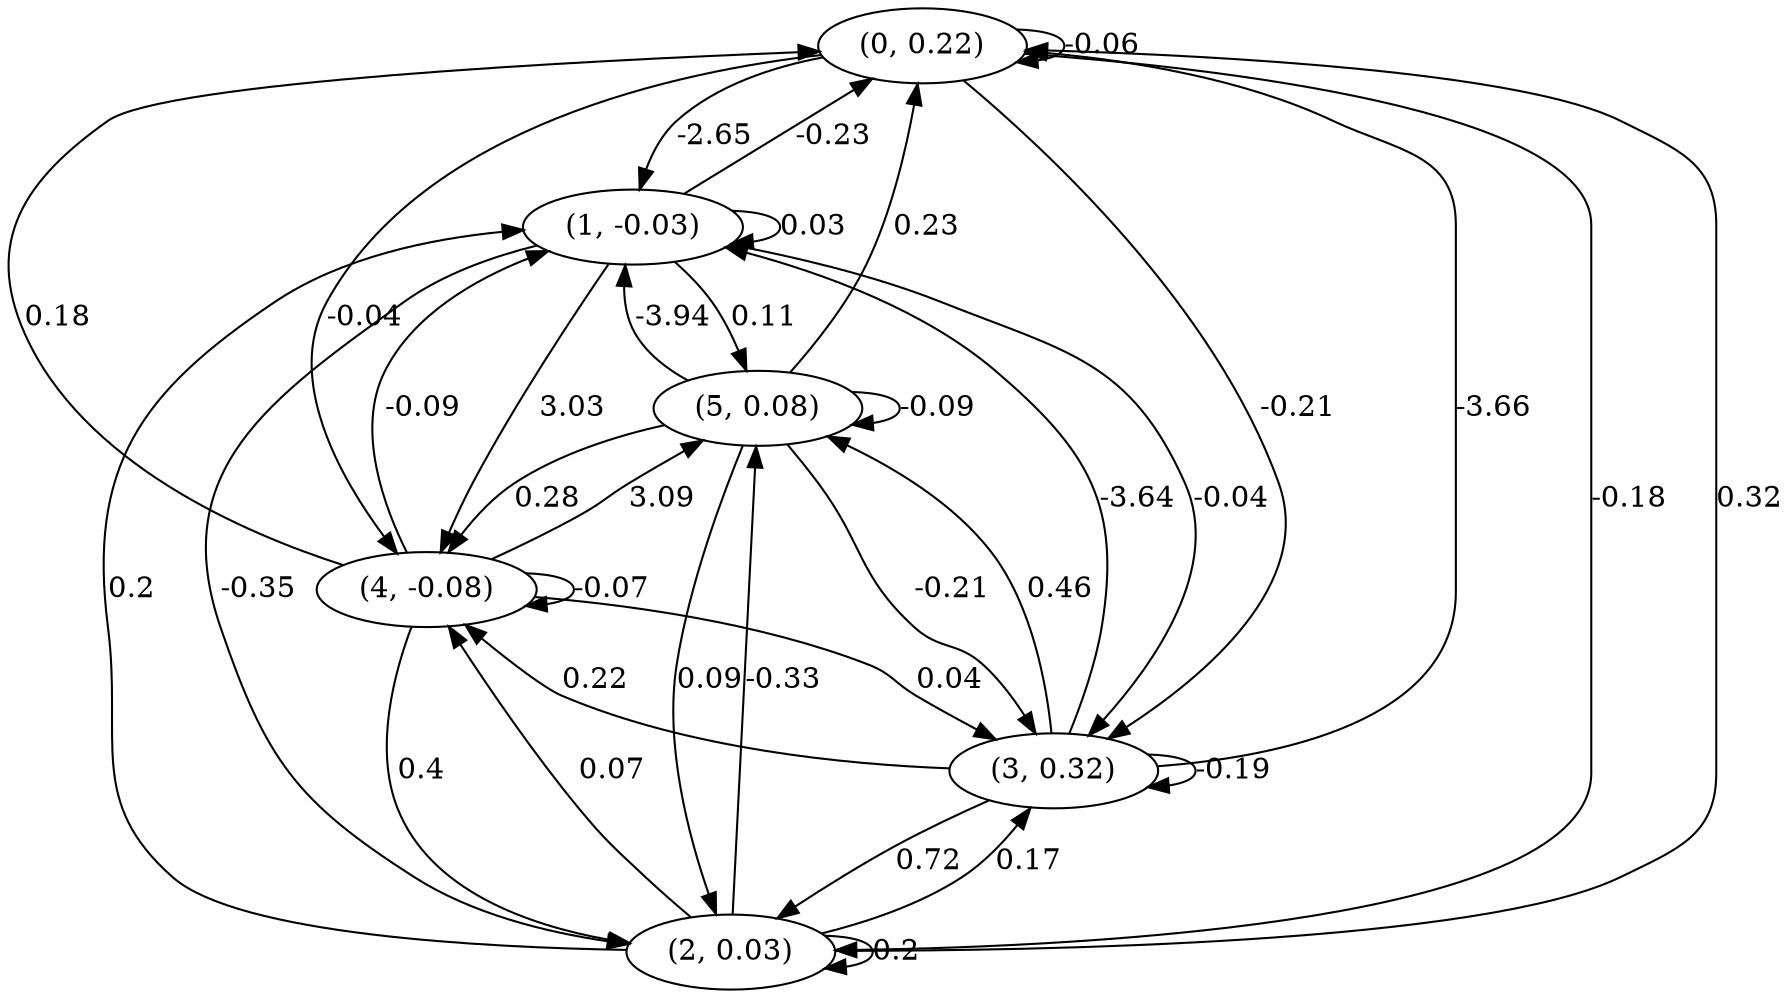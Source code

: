 digraph {
    0 [ label = "(0, 0.22)" ]
    1 [ label = "(1, -0.03)" ]
    2 [ label = "(2, 0.03)" ]
    3 [ label = "(3, 0.32)" ]
    4 [ label = "(4, -0.08)" ]
    5 [ label = "(5, 0.08)" ]
    0 -> 0 [ label = "-0.06" ]
    1 -> 1 [ label = "0.03" ]
    2 -> 2 [ label = "0.2" ]
    3 -> 3 [ label = "-0.19" ]
    4 -> 4 [ label = "-0.07" ]
    5 -> 5 [ label = "-0.09" ]
    1 -> 0 [ label = "-0.23" ]
    2 -> 0 [ label = "0.32" ]
    3 -> 0 [ label = "-3.66" ]
    4 -> 0 [ label = "0.18" ]
    5 -> 0 [ label = "0.23" ]
    0 -> 1 [ label = "-2.65" ]
    2 -> 1 [ label = "0.2" ]
    3 -> 1 [ label = "-3.64" ]
    4 -> 1 [ label = "-0.09" ]
    5 -> 1 [ label = "-3.94" ]
    0 -> 2 [ label = "-0.18" ]
    1 -> 2 [ label = "-0.35" ]
    3 -> 2 [ label = "0.72" ]
    4 -> 2 [ label = "0.4" ]
    5 -> 2 [ label = "0.09" ]
    0 -> 3 [ label = "-0.21" ]
    1 -> 3 [ label = "-0.04" ]
    2 -> 3 [ label = "0.17" ]
    4 -> 3 [ label = "0.04" ]
    5 -> 3 [ label = "-0.21" ]
    0 -> 4 [ label = "-0.04" ]
    1 -> 4 [ label = "3.03" ]
    2 -> 4 [ label = "0.07" ]
    3 -> 4 [ label = "0.22" ]
    5 -> 4 [ label = "0.28" ]
    1 -> 5 [ label = "0.11" ]
    2 -> 5 [ label = "-0.33" ]
    3 -> 5 [ label = "0.46" ]
    4 -> 5 [ label = "3.09" ]
}

